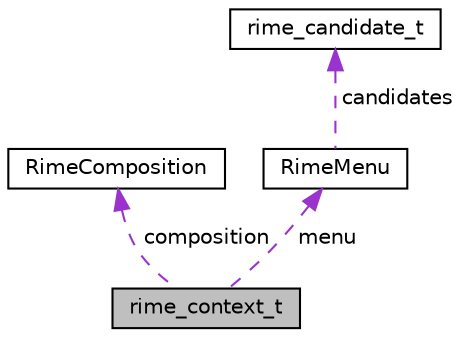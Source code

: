digraph "rime_context_t"
{
  edge [fontname="Helvetica",fontsize="10",labelfontname="Helvetica",labelfontsize="10"];
  node [fontname="Helvetica",fontsize="10",shape=record];
  Node1 [label="rime_context_t",height=0.2,width=0.4,color="black", fillcolor="grey75", style="filled" fontcolor="black"];
  Node2 -> Node1 [dir="back",color="darkorchid3",fontsize="10",style="dashed",label=" composition" ,fontname="Helvetica"];
  Node2 [label="RimeComposition",height=0.2,width=0.4,color="black", fillcolor="white", style="filled",URL="$a00148.html"];
  Node3 -> Node1 [dir="back",color="darkorchid3",fontsize="10",style="dashed",label=" menu" ,fontname="Helvetica"];
  Node3 [label="RimeMenu",height=0.2,width=0.4,color="black", fillcolor="white", style="filled",URL="$a00151.html"];
  Node4 -> Node3 [dir="back",color="darkorchid3",fontsize="10",style="dashed",label=" candidates" ,fontname="Helvetica"];
  Node4 [label="rime_candidate_t",height=0.2,width=0.4,color="black", fillcolor="white", style="filled",URL="$a00136.html"];
}
